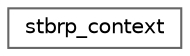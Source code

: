 digraph "Graphical Class Hierarchy"
{
 // LATEX_PDF_SIZE
  bgcolor="transparent";
  edge [fontname=Helvetica,fontsize=10,labelfontname=Helvetica,labelfontsize=10];
  node [fontname=Helvetica,fontsize=10,shape=box,height=0.2,width=0.4];
  rankdir="LR";
  Node0 [label="stbrp_context",height=0.2,width=0.4,color="grey40", fillcolor="white", style="filled",URL="$structstbrp__context.html",tooltip=" "];
}
